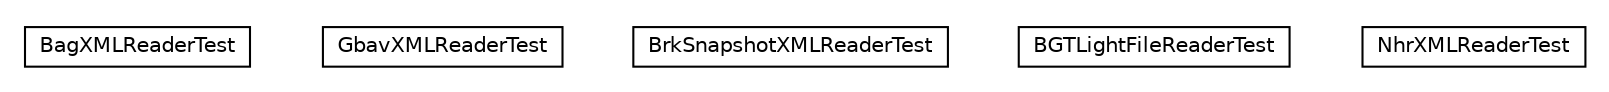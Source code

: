#!/usr/local/bin/dot
#
# Class diagram 
# Generated by UMLGraph version R5_6-24-gf6e263 (http://www.umlgraph.org/)
#

digraph G {
	edge [fontname="Helvetica",fontsize=10,labelfontname="Helvetica",labelfontsize=10];
	node [fontname="Helvetica",fontsize=10,shape=plaintext];
	nodesep=0.25;
	ranksep=0.5;
	// nl.b3p.brmo.loader.xml.BagXMLReaderTest
	c75 [label=<<table title="nl.b3p.brmo.loader.xml.BagXMLReaderTest" border="0" cellborder="1" cellspacing="0" cellpadding="2" port="p" href="./BagXMLReaderTest.html">
		<tr><td><table border="0" cellspacing="0" cellpadding="1">
<tr><td align="center" balign="center"> BagXMLReaderTest </td></tr>
		</table></td></tr>
		</table>>, URL="./BagXMLReaderTest.html", fontname="Helvetica", fontcolor="black", fontsize=10.0];
	// nl.b3p.brmo.loader.xml.GbavXMLReaderTest
	c76 [label=<<table title="nl.b3p.brmo.loader.xml.GbavXMLReaderTest" border="0" cellborder="1" cellspacing="0" cellpadding="2" port="p" href="./GbavXMLReaderTest.html">
		<tr><td><table border="0" cellspacing="0" cellpadding="1">
<tr><td align="center" balign="center"> GbavXMLReaderTest </td></tr>
		</table></td></tr>
		</table>>, URL="./GbavXMLReaderTest.html", fontname="Helvetica", fontcolor="black", fontsize=10.0];
	// nl.b3p.brmo.loader.xml.BrkSnapshotXMLReaderTest
	c77 [label=<<table title="nl.b3p.brmo.loader.xml.BrkSnapshotXMLReaderTest" border="0" cellborder="1" cellspacing="0" cellpadding="2" port="p" href="./BrkSnapshotXMLReaderTest.html">
		<tr><td><table border="0" cellspacing="0" cellpadding="1">
<tr><td align="center" balign="center"> BrkSnapshotXMLReaderTest </td></tr>
		</table></td></tr>
		</table>>, URL="./BrkSnapshotXMLReaderTest.html", fontname="Helvetica", fontcolor="black", fontsize=10.0];
	// nl.b3p.brmo.loader.xml.BGTLightFileReaderTest
	c78 [label=<<table title="nl.b3p.brmo.loader.xml.BGTLightFileReaderTest" border="0" cellborder="1" cellspacing="0" cellpadding="2" port="p" href="./BGTLightFileReaderTest.html">
		<tr><td><table border="0" cellspacing="0" cellpadding="1">
<tr><td align="center" balign="center"> BGTLightFileReaderTest </td></tr>
		</table></td></tr>
		</table>>, URL="./BGTLightFileReaderTest.html", fontname="Helvetica", fontcolor="black", fontsize=10.0];
	// nl.b3p.brmo.loader.xml.NhrXMLReaderTest
	c79 [label=<<table title="nl.b3p.brmo.loader.xml.NhrXMLReaderTest" border="0" cellborder="1" cellspacing="0" cellpadding="2" port="p" href="./NhrXMLReaderTest.html">
		<tr><td><table border="0" cellspacing="0" cellpadding="1">
<tr><td align="center" balign="center"> NhrXMLReaderTest </td></tr>
		</table></td></tr>
		</table>>, URL="./NhrXMLReaderTest.html", fontname="Helvetica", fontcolor="black", fontsize=10.0];
}

